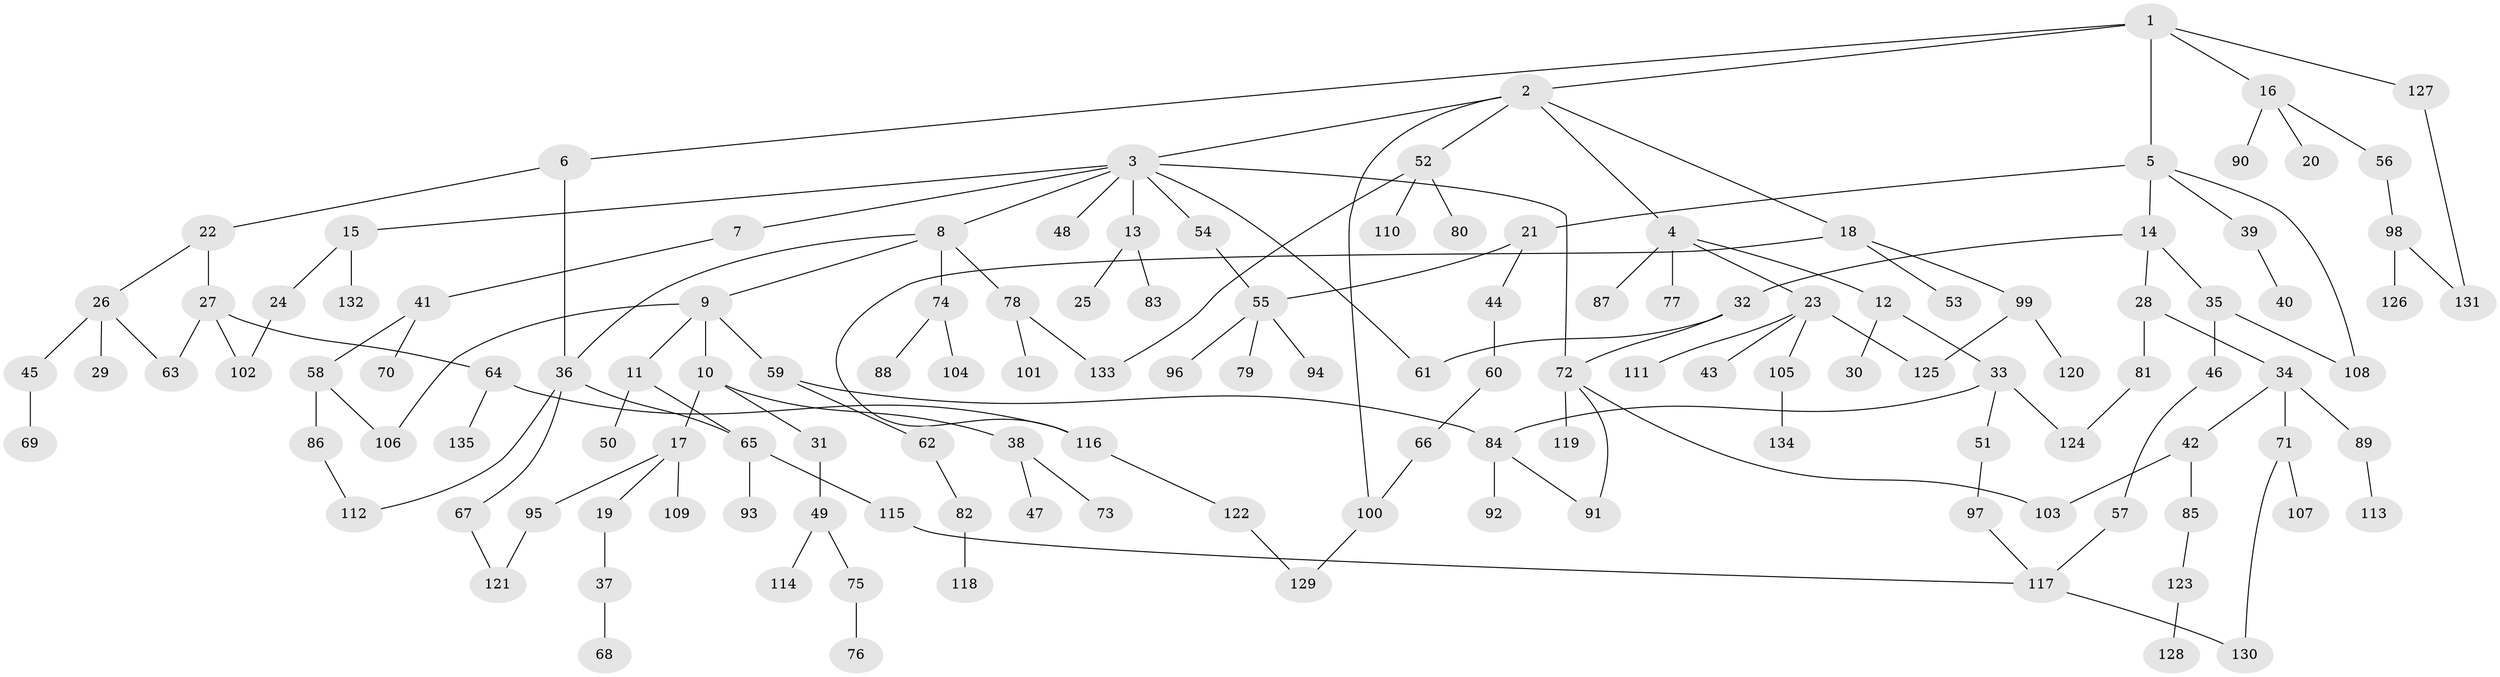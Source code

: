 // coarse degree distribution, {3: 0.05, 1: 0.675, 2: 0.125, 10: 0.025, 13: 0.025, 5: 0.05, 6: 0.025, 12: 0.025}
// Generated by graph-tools (version 1.1) at 2025/46/03/04/25 21:46:18]
// undirected, 135 vertices, 158 edges
graph export_dot {
graph [start="1"]
  node [color=gray90,style=filled];
  1;
  2;
  3;
  4;
  5;
  6;
  7;
  8;
  9;
  10;
  11;
  12;
  13;
  14;
  15;
  16;
  17;
  18;
  19;
  20;
  21;
  22;
  23;
  24;
  25;
  26;
  27;
  28;
  29;
  30;
  31;
  32;
  33;
  34;
  35;
  36;
  37;
  38;
  39;
  40;
  41;
  42;
  43;
  44;
  45;
  46;
  47;
  48;
  49;
  50;
  51;
  52;
  53;
  54;
  55;
  56;
  57;
  58;
  59;
  60;
  61;
  62;
  63;
  64;
  65;
  66;
  67;
  68;
  69;
  70;
  71;
  72;
  73;
  74;
  75;
  76;
  77;
  78;
  79;
  80;
  81;
  82;
  83;
  84;
  85;
  86;
  87;
  88;
  89;
  90;
  91;
  92;
  93;
  94;
  95;
  96;
  97;
  98;
  99;
  100;
  101;
  102;
  103;
  104;
  105;
  106;
  107;
  108;
  109;
  110;
  111;
  112;
  113;
  114;
  115;
  116;
  117;
  118;
  119;
  120;
  121;
  122;
  123;
  124;
  125;
  126;
  127;
  128;
  129;
  130;
  131;
  132;
  133;
  134;
  135;
  1 -- 2;
  1 -- 5;
  1 -- 6;
  1 -- 16;
  1 -- 127;
  2 -- 3;
  2 -- 4;
  2 -- 18;
  2 -- 52;
  2 -- 100;
  3 -- 7;
  3 -- 8;
  3 -- 13;
  3 -- 15;
  3 -- 48;
  3 -- 54;
  3 -- 72;
  3 -- 61;
  4 -- 12;
  4 -- 23;
  4 -- 77;
  4 -- 87;
  5 -- 14;
  5 -- 21;
  5 -- 39;
  5 -- 108;
  6 -- 22;
  6 -- 36;
  7 -- 41;
  8 -- 9;
  8 -- 74;
  8 -- 78;
  8 -- 36;
  9 -- 10;
  9 -- 11;
  9 -- 59;
  9 -- 106;
  10 -- 17;
  10 -- 31;
  10 -- 38;
  11 -- 50;
  11 -- 65;
  12 -- 30;
  12 -- 33;
  13 -- 25;
  13 -- 83;
  14 -- 28;
  14 -- 32;
  14 -- 35;
  15 -- 24;
  15 -- 132;
  16 -- 20;
  16 -- 56;
  16 -- 90;
  17 -- 19;
  17 -- 95;
  17 -- 109;
  18 -- 53;
  18 -- 99;
  18 -- 116;
  19 -- 37;
  21 -- 44;
  21 -- 55;
  22 -- 26;
  22 -- 27;
  23 -- 43;
  23 -- 105;
  23 -- 111;
  23 -- 125;
  24 -- 102;
  26 -- 29;
  26 -- 45;
  26 -- 63;
  27 -- 64;
  27 -- 102;
  27 -- 63;
  28 -- 34;
  28 -- 81;
  31 -- 49;
  32 -- 61;
  32 -- 72;
  33 -- 51;
  33 -- 124;
  33 -- 84;
  34 -- 42;
  34 -- 71;
  34 -- 89;
  35 -- 46;
  35 -- 108;
  36 -- 65;
  36 -- 67;
  36 -- 112;
  37 -- 68;
  38 -- 47;
  38 -- 73;
  39 -- 40;
  41 -- 58;
  41 -- 70;
  42 -- 85;
  42 -- 103;
  44 -- 60;
  45 -- 69;
  46 -- 57;
  49 -- 75;
  49 -- 114;
  51 -- 97;
  52 -- 80;
  52 -- 110;
  52 -- 133;
  54 -- 55;
  55 -- 79;
  55 -- 94;
  55 -- 96;
  56 -- 98;
  57 -- 117;
  58 -- 86;
  58 -- 106;
  59 -- 62;
  59 -- 84;
  60 -- 66;
  62 -- 82;
  64 -- 135;
  64 -- 116;
  65 -- 93;
  65 -- 115;
  66 -- 100;
  67 -- 121;
  71 -- 107;
  71 -- 130;
  72 -- 91;
  72 -- 119;
  72 -- 103;
  74 -- 88;
  74 -- 104;
  75 -- 76;
  78 -- 101;
  78 -- 133;
  81 -- 124;
  82 -- 118;
  84 -- 92;
  84 -- 91;
  85 -- 123;
  86 -- 112;
  89 -- 113;
  95 -- 121;
  97 -- 117;
  98 -- 126;
  98 -- 131;
  99 -- 120;
  99 -- 125;
  100 -- 129;
  105 -- 134;
  115 -- 117;
  116 -- 122;
  117 -- 130;
  122 -- 129;
  123 -- 128;
  127 -- 131;
}
